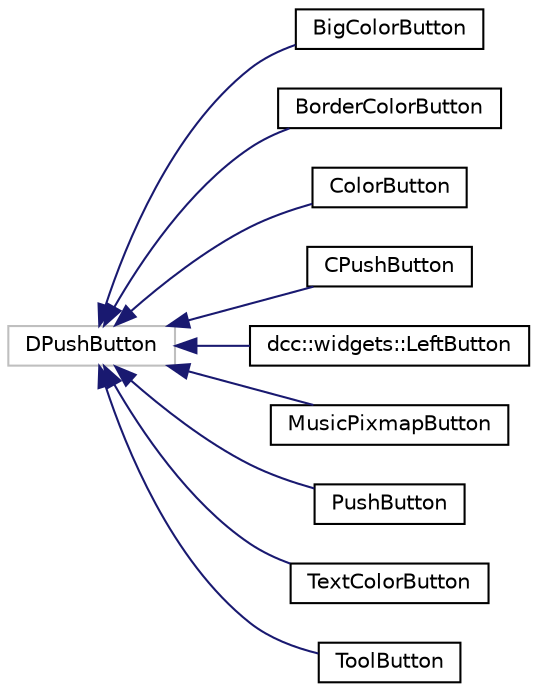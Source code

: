 digraph "类继承关系图"
{
  edge [fontname="Helvetica",fontsize="10",labelfontname="Helvetica",labelfontsize="10"];
  node [fontname="Helvetica",fontsize="10",shape=record];
  rankdir="LR";
  Node2761 [label="DPushButton",height=0.2,width=0.4,color="grey75", fillcolor="white", style="filled"];
  Node2761 -> Node0 [dir="back",color="midnightblue",fontsize="10",style="solid",fontname="Helvetica"];
  Node0 [label="BigColorButton",height=0.2,width=0.4,color="black", fillcolor="white", style="filled",URL="$class_big_color_button.html"];
  Node2761 -> Node2763 [dir="back",color="midnightblue",fontsize="10",style="solid",fontname="Helvetica"];
  Node2763 [label="BorderColorButton",height=0.2,width=0.4,color="black", fillcolor="white", style="filled",URL="$class_border_color_button.html"];
  Node2761 -> Node2764 [dir="back",color="midnightblue",fontsize="10",style="solid",fontname="Helvetica"];
  Node2764 [label="ColorButton",height=0.2,width=0.4,color="black", fillcolor="white", style="filled",URL="$class_color_button.html"];
  Node2761 -> Node2765 [dir="back",color="midnightblue",fontsize="10",style="solid",fontname="Helvetica"];
  Node2765 [label="CPushButton",height=0.2,width=0.4,color="black", fillcolor="white", style="filled",URL="$class_c_push_button.html"];
  Node2761 -> Node2766 [dir="back",color="midnightblue",fontsize="10",style="solid",fontname="Helvetica"];
  Node2766 [label="dcc::widgets::LeftButton",height=0.2,width=0.4,color="black", fillcolor="white", style="filled",URL="$classdcc_1_1widgets_1_1_left_button.html"];
  Node2761 -> Node2767 [dir="back",color="midnightblue",fontsize="10",style="solid",fontname="Helvetica"];
  Node2767 [label="MusicPixmapButton",height=0.2,width=0.4,color="black", fillcolor="white", style="filled",URL="$class_music_pixmap_button.html"];
  Node2761 -> Node2768 [dir="back",color="midnightblue",fontsize="10",style="solid",fontname="Helvetica"];
  Node2768 [label="PushButton",height=0.2,width=0.4,color="black", fillcolor="white", style="filled",URL="$class_push_button.html"];
  Node2761 -> Node2769 [dir="back",color="midnightblue",fontsize="10",style="solid",fontname="Helvetica"];
  Node2769 [label="TextColorButton",height=0.2,width=0.4,color="black", fillcolor="white", style="filled",URL="$class_text_color_button.html"];
  Node2761 -> Node2770 [dir="back",color="midnightblue",fontsize="10",style="solid",fontname="Helvetica"];
  Node2770 [label="ToolButton",height=0.2,width=0.4,color="black", fillcolor="white", style="filled",URL="$class_tool_button.html"];
}
